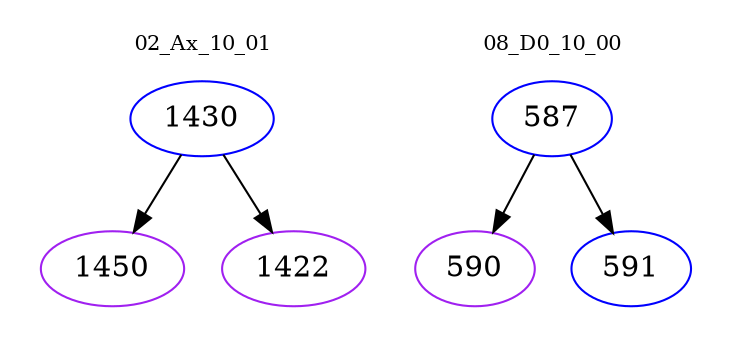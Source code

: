 digraph{
subgraph cluster_0 {
color = white
label = "02_Ax_10_01";
fontsize=10;
T0_1430 [label="1430", color="blue"]
T0_1430 -> T0_1450 [color="black"]
T0_1450 [label="1450", color="purple"]
T0_1430 -> T0_1422 [color="black"]
T0_1422 [label="1422", color="purple"]
}
subgraph cluster_1 {
color = white
label = "08_D0_10_00";
fontsize=10;
T1_587 [label="587", color="blue"]
T1_587 -> T1_590 [color="black"]
T1_590 [label="590", color="purple"]
T1_587 -> T1_591 [color="black"]
T1_591 [label="591", color="blue"]
}
}
